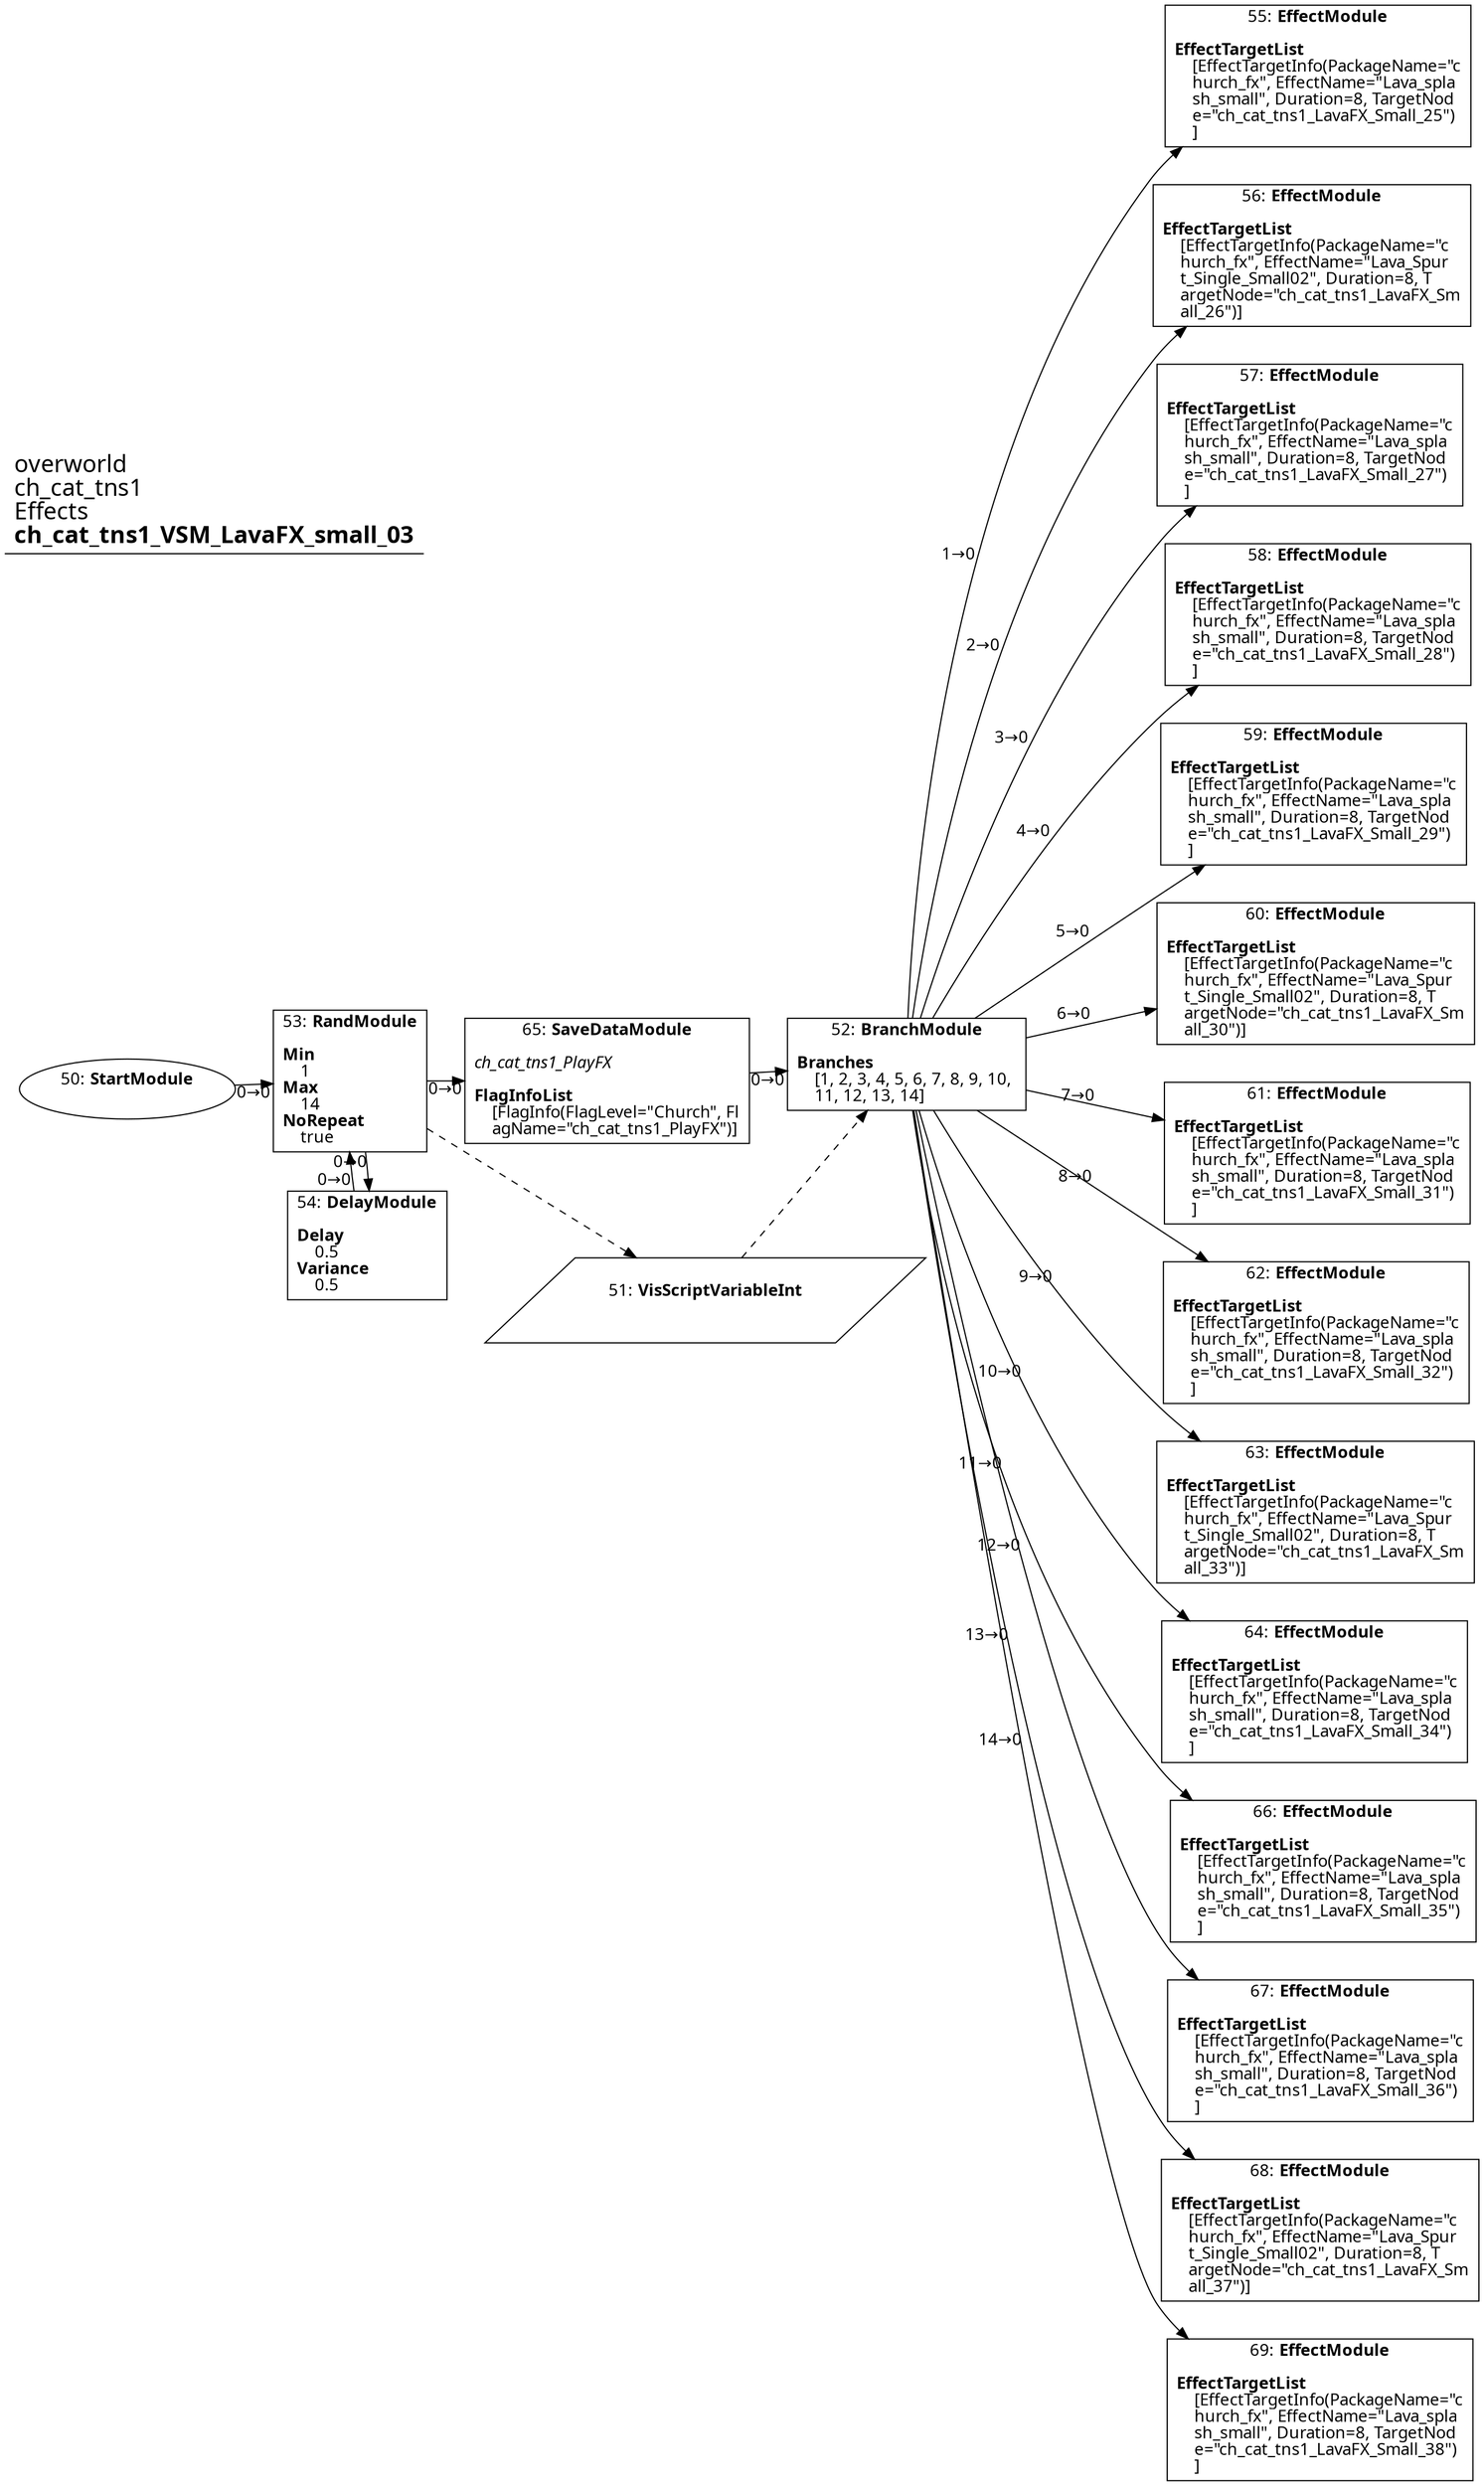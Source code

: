 digraph {
    layout = fdp;
    overlap = prism;
    sep = "+16";
    splines = spline;

    node [ shape = box ];

    graph [ fontname = "Segoe UI" ];
    node [ fontname = "Segoe UI" ];
    edge [ fontname = "Segoe UI" ];

    50 [ label = <50: <b>StartModule</b><br/><br/>> ];
    50 [ shape = oval ]
    50 [ pos = "-0.40300003,-0.634!" ];
    50 -> 53 [ label = "0→0" ];

    51 [ label = <51: <b>VisScriptVariableInt</b><br/><br/>> ];
    51 [ shape = parallelogram ]
    51 [ pos = "0.047000002,-0.882!" ];

    52 [ label = <52: <b>BranchModule</b><br/><br/><b>Branches</b><br align="left"/>    [1, 2, 3, 4, 5, 6, 7, 8, 9, 10, <br align="left"/>    11, 12, 13, 14]<br align="left"/>> ];
    52 [ pos = "0.32200003,-0.634!" ];
    52 -> 55 [ label = "1→0" ];
    52 -> 56 [ label = "2→0" ];
    52 -> 57 [ label = "3→0" ];
    52 -> 58 [ label = "4→0" ];
    52 -> 59 [ label = "5→0" ];
    52 -> 60 [ label = "6→0" ];
    52 -> 61 [ label = "7→0" ];
    52 -> 62 [ label = "8→0" ];
    52 -> 63 [ label = "9→0" ];
    52 -> 64 [ label = "10→0" ];
    52 -> 66 [ label = "11→0" ];
    52 -> 67 [ label = "12→0" ];
    52 -> 68 [ label = "13→0" ];
    52 -> 69 [ label = "14→0" ];
    51 -> 52 [ style = dashed ];

    53 [ label = <53: <b>RandModule</b><br/><br/><b>Min</b><br align="left"/>    1<br align="left"/><b>Max</b><br align="left"/>    14<br align="left"/><b>NoRepeat</b><br align="left"/>    true<br align="left"/>> ];
    53 [ pos = "-0.215,-0.634!" ];
    53 -> 54 [ label = "0→0" ];
    53 -> 65 [ label = "0→0" ];
    53 -> 51 [ style = dashed ];

    54 [ label = <54: <b>DelayModule</b><br/><br/><b>Delay</b><br align="left"/>    0.5<br align="left"/><b>Variance</b><br align="left"/>    0.5<br align="left"/>> ];
    54 [ pos = "-0.20300001,-0.827!" ];
    54 -> 53 [ label = "0→0" ];

    55 [ label = <55: <b>EffectModule</b><br/><br/><b>EffectTargetList</b><br align="left"/>    [EffectTargetInfo(PackageName=&quot;c<br align="left"/>    hurch_fx&quot;, EffectName=&quot;Lava_spla<br align="left"/>    sh_small&quot;, Duration=8, TargetNod<br align="left"/>    e=&quot;ch_cat_tns1_LavaFX_Small_25&quot;)<br align="left"/>    ]<br align="left"/>> ];
    55 [ pos = "1.0320001,0.029000001!" ];

    56 [ label = <56: <b>EffectModule</b><br/><br/><b>EffectTargetList</b><br align="left"/>    [EffectTargetInfo(PackageName=&quot;c<br align="left"/>    hurch_fx&quot;, EffectName=&quot;Lava_Spur<br align="left"/>    t_Single_Small02&quot;, Duration=8, T<br align="left"/>    argetNode=&quot;ch_cat_tns1_LavaFX_Sm<br align="left"/>    all_26&quot;)]<br align="left"/>> ];
    56 [ pos = "1.028,-0.108!" ];

    57 [ label = <57: <b>EffectModule</b><br/><br/><b>EffectTargetList</b><br align="left"/>    [EffectTargetInfo(PackageName=&quot;c<br align="left"/>    hurch_fx&quot;, EffectName=&quot;Lava_spla<br align="left"/>    sh_small&quot;, Duration=8, TargetNod<br align="left"/>    e=&quot;ch_cat_tns1_LavaFX_Small_27&quot;)<br align="left"/>    ]<br align="left"/>> ];
    57 [ pos = "1.0270001,-0.24100001!" ];

    58 [ label = <58: <b>EffectModule</b><br/><br/><b>EffectTargetList</b><br align="left"/>    [EffectTargetInfo(PackageName=&quot;c<br align="left"/>    hurch_fx&quot;, EffectName=&quot;Lava_spla<br align="left"/>    sh_small&quot;, Duration=8, TargetNod<br align="left"/>    e=&quot;ch_cat_tns1_LavaFX_Small_28&quot;)<br align="left"/>    ]<br align="left"/>> ];
    58 [ pos = "1.0320001,-0.372!" ];

    59 [ label = <59: <b>EffectModule</b><br/><br/><b>EffectTargetList</b><br align="left"/>    [EffectTargetInfo(PackageName=&quot;c<br align="left"/>    hurch_fx&quot;, EffectName=&quot;Lava_spla<br align="left"/>    sh_small&quot;, Duration=8, TargetNod<br align="left"/>    e=&quot;ch_cat_tns1_LavaFX_Small_29&quot;)<br align="left"/>    ]<br align="left"/>> ];
    59 [ pos = "1.0300001,-0.499!" ];

    60 [ label = <60: <b>EffectModule</b><br/><br/><b>EffectTargetList</b><br align="left"/>    [EffectTargetInfo(PackageName=&quot;c<br align="left"/>    hurch_fx&quot;, EffectName=&quot;Lava_Spur<br align="left"/>    t_Single_Small02&quot;, Duration=8, T<br align="left"/>    argetNode=&quot;ch_cat_tns1_LavaFX_Sm<br align="left"/>    all_30&quot;)]<br align="left"/>> ];
    60 [ pos = "1.031,-0.629!" ];

    61 [ label = <61: <b>EffectModule</b><br/><br/><b>EffectTargetList</b><br align="left"/>    [EffectTargetInfo(PackageName=&quot;c<br align="left"/>    hurch_fx&quot;, EffectName=&quot;Lava_spla<br align="left"/>    sh_small&quot;, Duration=8, TargetNod<br align="left"/>    e=&quot;ch_cat_tns1_LavaFX_Small_31&quot;)<br align="left"/>    ]<br align="left"/>> ];
    61 [ pos = "1.0320001,-0.758!" ];

    62 [ label = <62: <b>EffectModule</b><br/><br/><b>EffectTargetList</b><br align="left"/>    [EffectTargetInfo(PackageName=&quot;c<br align="left"/>    hurch_fx&quot;, EffectName=&quot;Lava_spla<br align="left"/>    sh_small&quot;, Duration=8, TargetNod<br align="left"/>    e=&quot;ch_cat_tns1_LavaFX_Small_32&quot;)<br align="left"/>    ]<br align="left"/>> ];
    62 [ pos = "1.0320001,-0.88400006!" ];

    63 [ label = <63: <b>EffectModule</b><br/><br/><b>EffectTargetList</b><br align="left"/>    [EffectTargetInfo(PackageName=&quot;c<br align="left"/>    hurch_fx&quot;, EffectName=&quot;Lava_Spur<br align="left"/>    t_Single_Small02&quot;, Duration=8, T<br align="left"/>    argetNode=&quot;ch_cat_tns1_LavaFX_Sm<br align="left"/>    all_33&quot;)]<br align="left"/>> ];
    63 [ pos = "1.0320001,-1.01!" ];

    64 [ label = <64: <b>EffectModule</b><br/><br/><b>EffectTargetList</b><br align="left"/>    [EffectTargetInfo(PackageName=&quot;c<br align="left"/>    hurch_fx&quot;, EffectName=&quot;Lava_spla<br align="left"/>    sh_small&quot;, Duration=8, TargetNod<br align="left"/>    e=&quot;ch_cat_tns1_LavaFX_Small_34&quot;)<br align="left"/>    ]<br align="left"/>> ];
    64 [ pos = "1.0320001,-1.143!" ];

    65 [ label = <65: <b>SaveDataModule</b><br/><br/><i>ch_cat_tns1_PlayFX<br align="left"/></i><br align="left"/><b>FlagInfoList</b><br align="left"/>    [FlagInfo(FlagLevel=&quot;Church&quot;, Fl<br align="left"/>    agName=&quot;ch_cat_tns1_PlayFX&quot;)]<br align="left"/>> ];
    65 [ pos = "0.052,-0.634!" ];
    65 -> 52 [ label = "0→0" ];

    66 [ label = <66: <b>EffectModule</b><br/><br/><b>EffectTargetList</b><br align="left"/>    [EffectTargetInfo(PackageName=&quot;c<br align="left"/>    hurch_fx&quot;, EffectName=&quot;Lava_spla<br align="left"/>    sh_small&quot;, Duration=8, TargetNod<br align="left"/>    e=&quot;ch_cat_tns1_LavaFX_Small_35&quot;)<br align="left"/>    ]<br align="left"/>> ];
    66 [ pos = "1.0370001,-1.286!" ];

    67 [ label = <67: <b>EffectModule</b><br/><br/><b>EffectTargetList</b><br align="left"/>    [EffectTargetInfo(PackageName=&quot;c<br align="left"/>    hurch_fx&quot;, EffectName=&quot;Lava_spla<br align="left"/>    sh_small&quot;, Duration=8, TargetNod<br align="left"/>    e=&quot;ch_cat_tns1_LavaFX_Small_36&quot;)<br align="left"/>    ]<br align="left"/>> ];
    67 [ pos = "1.0370001,-1.4100001!" ];

    68 [ label = <68: <b>EffectModule</b><br/><br/><b>EffectTargetList</b><br align="left"/>    [EffectTargetInfo(PackageName=&quot;c<br align="left"/>    hurch_fx&quot;, EffectName=&quot;Lava_Spur<br align="left"/>    t_Single_Small02&quot;, Duration=8, T<br align="left"/>    argetNode=&quot;ch_cat_tns1_LavaFX_Sm<br align="left"/>    all_37&quot;)]<br align="left"/>> ];
    68 [ pos = "1.0370001,-1.5380001!" ];

    69 [ label = <69: <b>EffectModule</b><br/><br/><b>EffectTargetList</b><br align="left"/>    [EffectTargetInfo(PackageName=&quot;c<br align="left"/>    hurch_fx&quot;, EffectName=&quot;Lava_spla<br align="left"/>    sh_small&quot;, Duration=8, TargetNod<br align="left"/>    e=&quot;ch_cat_tns1_LavaFX_Small_38&quot;)<br align="left"/>    ]<br align="left"/>> ];
    69 [ pos = "1.0370001,-1.6710001!" ];

    title [ pos = "-0.404,0.030000001!" ];
    title [ shape = underline ];
    title [ label = <<font point-size="20">overworld<br align="left"/>ch_cat_tns1<br align="left"/>Effects<br align="left"/><b>ch_cat_tns1_VSM_LavaFX_small_03</b><br align="left"/></font>> ];
}
